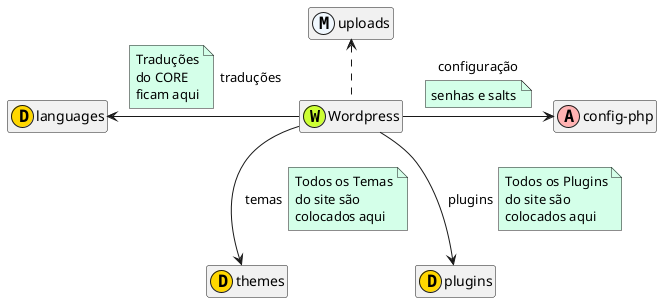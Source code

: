 @startuml

class Wordpress << (W,#CCFF33) >>
class themes << (D,gold) >>
class plugins << (D,gold) >>
class languages << (D,gold) >>
class "config-php"  << (A,#FFB2B2) >>
Wordpress -> "config-php" : configuração
note on link #D4FFE9: senhas e salts

Wordpress --> themes : temas
note right on link #D4FFE9
  Todos os Temas
  do site são
  colocados aqui
end note

Wordpress --> plugins : plugins
note right on link #D4FFE9
  Todos os Plugins
  do site são
  colocados aqui
end note

languages <- Wordpress : traduções
note left on link #D4FFE9
  Traduções
  do CORE
  ficam aqui
end note

class uploads << (M,AliceBlue) >>
Wordpress .up.> uploads

hide members

@enduml

